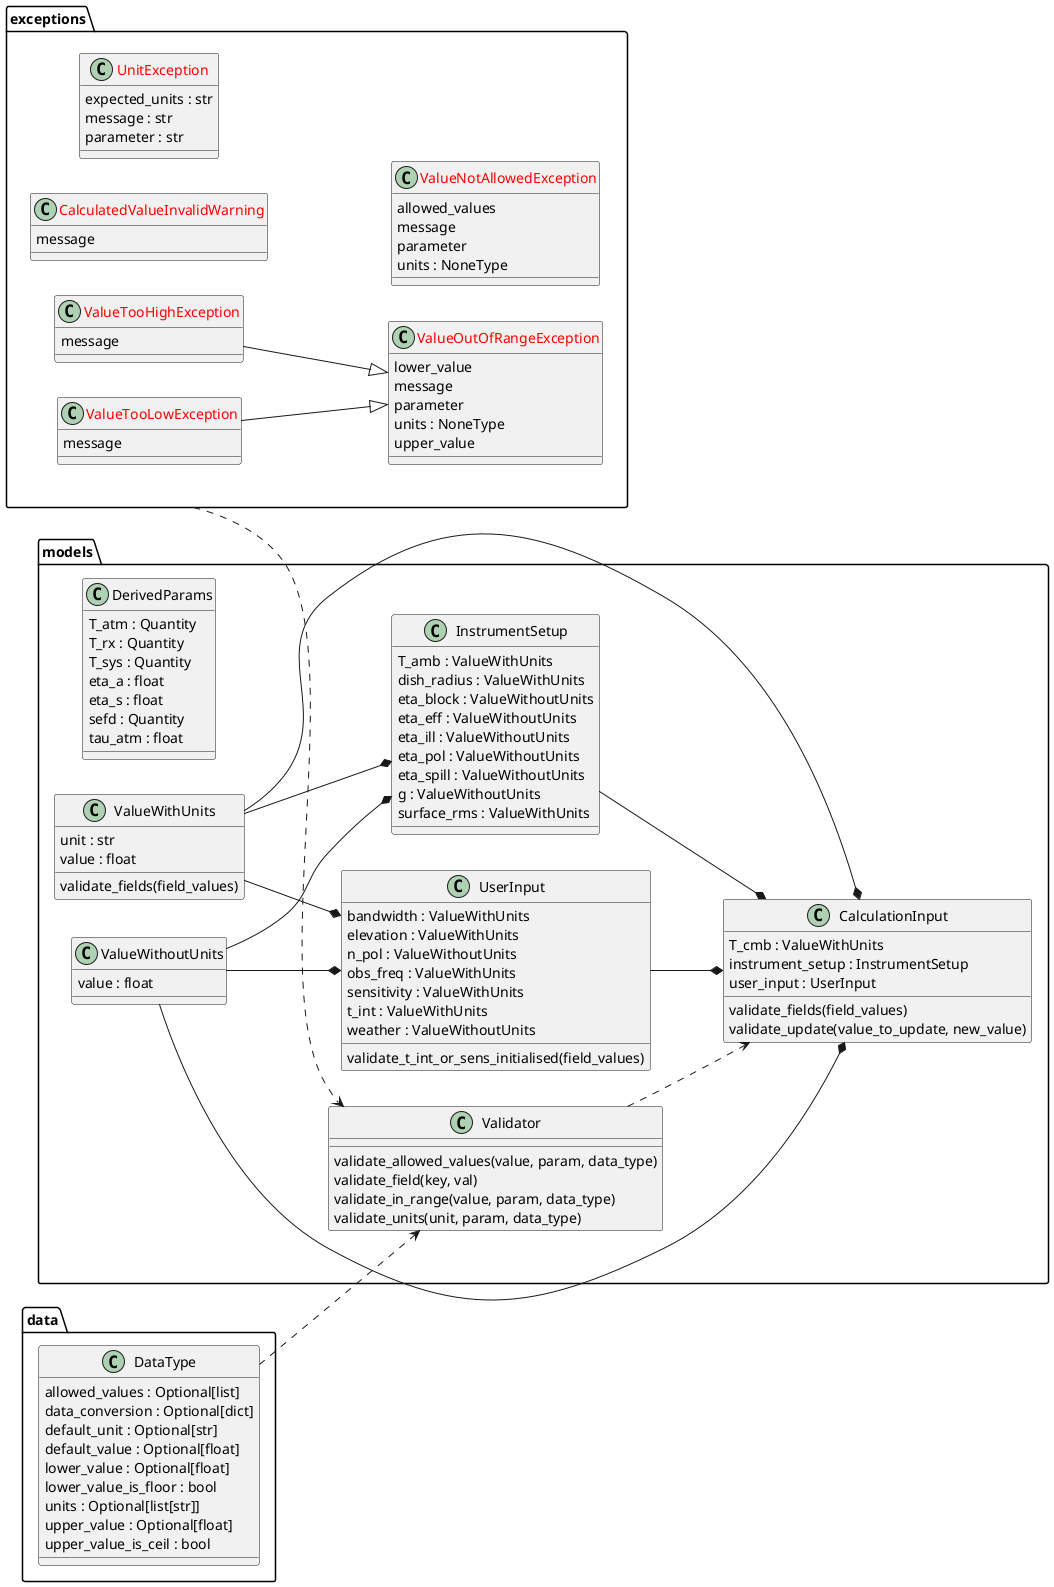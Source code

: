 @startuml data_model

left to right direction

class "<color:red>CalculatedValueInvalidWarning</color>" as exceptions.CalculatedValueInvalidWarning {
  message
}
class "CalculationInput" as models.CalculationInput {
  T_cmb : ValueWithUnits
  instrument_setup : InstrumentSetup
  user_input : UserInput
  validate_fields(field_values)
  validate_update(value_to_update, new_value)
}
class "DataType" as data.DataType {
  allowed_values : Optional[list]
  data_conversion : Optional[dict]
  default_unit : Optional[str]
  default_value : Optional[float]
  lower_value : Optional[float]
  lower_value_is_floor : bool
  units : Optional[list[str]]
  upper_value : Optional[float]
  upper_value_is_ceil : bool
}
class "DerivedParams" as models.DerivedParams {
  T_atm : Quantity
  T_rx : Quantity
  T_sys : Quantity
  eta_a : float
  eta_s : float
  sefd : Quantity
  tau_atm : float
}
class "InstrumentSetup" as models.InstrumentSetup {
  T_amb : ValueWithUnits
  dish_radius : ValueWithUnits
  eta_block : ValueWithoutUnits
  eta_eff : ValueWithoutUnits
  eta_ill : ValueWithoutUnits
  eta_pol : ValueWithoutUnits
  eta_spill : ValueWithoutUnits
  g : ValueWithoutUnits
  surface_rms : ValueWithUnits
}
class "<color:red>UnitException</color>" as exceptions.UnitException {
  expected_units : str
  message : str
  parameter : str
}
class "UserInput" as models.UserInput {
  bandwidth : ValueWithUnits
  elevation : ValueWithUnits
  n_pol : ValueWithoutUnits
  obs_freq : ValueWithUnits
  sensitivity : ValueWithUnits
  t_int : ValueWithUnits
  weather : ValueWithoutUnits
  validate_t_int_or_sens_initialised(field_values)
}
class "Validator" as models.Validator {
  validate_allowed_values(value, param, data_type)
  validate_field(key, val)
  validate_in_range(value, param, data_type)
  validate_units(unit, param, data_type)
}
class "<color:red>ValueNotAllowedException</color>" as exceptions.ValueNotAllowedException {
  allowed_values
  message
  parameter
  units : NoneType
}
class "<color:red>ValueOutOfRangeException</color>" as exceptions.ValueOutOfRangeException {
  lower_value
  message
  parameter
  units : NoneType
  upper_value
}
class "<color:red>ValueTooHighException</color>" as exceptions.ValueTooHighException {
  message
}
class "<color:red>ValueTooLowException</color>" as exceptions.ValueTooLowException {
  message
}
class "ValueWithUnits" as models.ValueWithUnits {
  unit : str
  value : float
  validate_fields(field_values)
}
class "ValueWithoutUnits" as models.ValueWithoutUnits {
  value : float
}

InstrumentSetup --* CalculationInput
UserInput --* CalculationInput
Validator ..> CalculationInput
exceptions ..> Validator
DataType ..> Validator
ValueWithUnits --* CalculationInput
ValueWithUnits --* UserInput
ValueWithUnits --* InstrumentSetup
ValueWithoutUnits --* CalculationInput
ValueWithoutUnits --* UserInput
ValueWithoutUnits --* InstrumentSetup
ValueTooHighException --|> ValueOutOfRangeException
ValueTooLowException --|> ValueOutOfRangeException
@enduml
